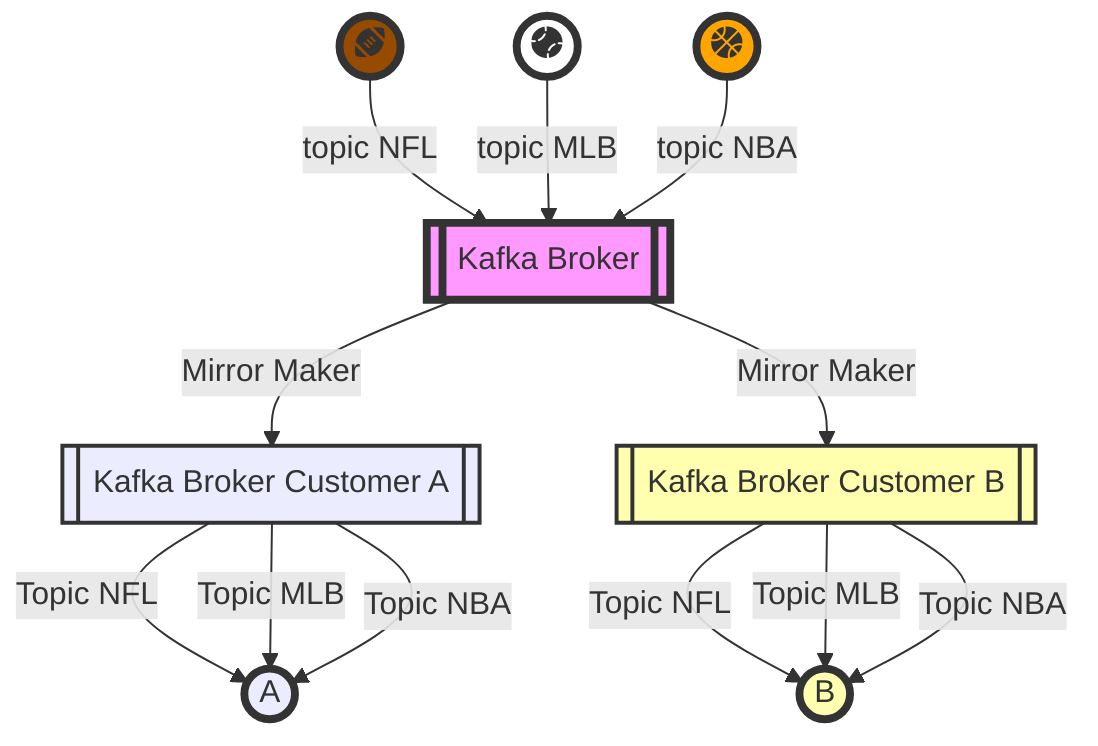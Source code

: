 graph TD
    NFL((fa:fa-football-ball)) -->|topic NFL| MB[[Kafka Broker]]
    MLB((fa:fa-baseball-ball)) -->|topic MLB| MB
    NBA((fa:fa-basketball-ball)) -->|topic NBA| MB
    MB -->|Mirror Maker| A[[Kafka Broker Customer A]]
    MB -->|Mirror Maker| B[[Kafka Broker Customer B]]
    B -->|Topic NFL| BConsumer((B))
    B -->|Topic MLB| BConsumer
    B -->|Topic NBA| BConsumer
    A -->|Topic NFL| AConsumer((A))
    A -->|Topic MLB| AConsumer
    A -->|Topic NBA| AConsumer
    style NFL fill:#964B00,stroke:#333,stroke-width:4px
    style MLB fill:white,stroke:#333,stroke-width:4px
    style NBA fill:orange,stroke:#333,stroke-width:4px
    style MB fill:#f9f,stroke:#333,stroke-width:4px
    style A fill:#ff,stroke:#333,stroke-width:4px
    style AConsumer fill:#ff,stroke:#333,stroke-width:4px
    style BConsumer fill:#ff15,stroke:#333,stroke-width:4px
    style A fill:#ff,stroke:#333,stroke-width:2px
    style B fill:#ff15,stroke:#333,stroke-width:2px